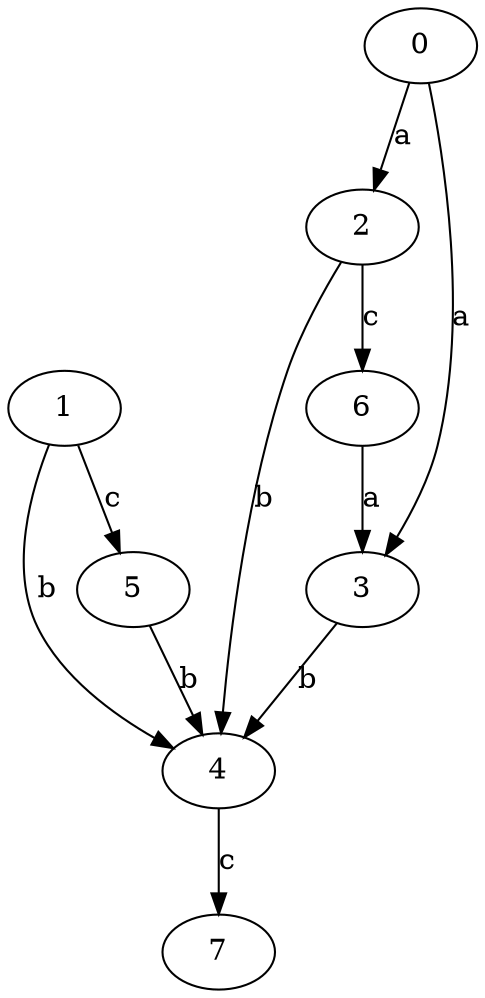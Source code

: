 strict digraph  {
1;
0;
2;
3;
4;
5;
6;
7;
1 -> 4  [label=b];
1 -> 5  [label=c];
0 -> 2  [label=a];
0 -> 3  [label=a];
2 -> 4  [label=b];
2 -> 6  [label=c];
3 -> 4  [label=b];
4 -> 7  [label=c];
5 -> 4  [label=b];
6 -> 3  [label=a];
}
